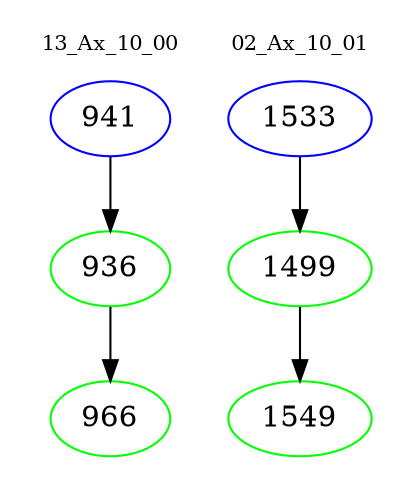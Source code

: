 digraph{
subgraph cluster_0 {
color = white
label = "13_Ax_10_00";
fontsize=10;
T0_941 [label="941", color="blue"]
T0_941 -> T0_936 [color="black"]
T0_936 [label="936", color="green"]
T0_936 -> T0_966 [color="black"]
T0_966 [label="966", color="green"]
}
subgraph cluster_1 {
color = white
label = "02_Ax_10_01";
fontsize=10;
T1_1533 [label="1533", color="blue"]
T1_1533 -> T1_1499 [color="black"]
T1_1499 [label="1499", color="green"]
T1_1499 -> T1_1549 [color="black"]
T1_1549 [label="1549", color="green"]
}
}
